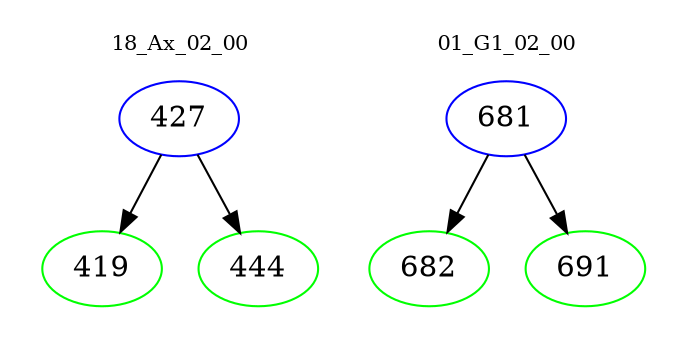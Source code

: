 digraph{
subgraph cluster_0 {
color = white
label = "18_Ax_02_00";
fontsize=10;
T0_427 [label="427", color="blue"]
T0_427 -> T0_419 [color="black"]
T0_419 [label="419", color="green"]
T0_427 -> T0_444 [color="black"]
T0_444 [label="444", color="green"]
}
subgraph cluster_1 {
color = white
label = "01_G1_02_00";
fontsize=10;
T1_681 [label="681", color="blue"]
T1_681 -> T1_682 [color="black"]
T1_682 [label="682", color="green"]
T1_681 -> T1_691 [color="black"]
T1_691 [label="691", color="green"]
}
}
